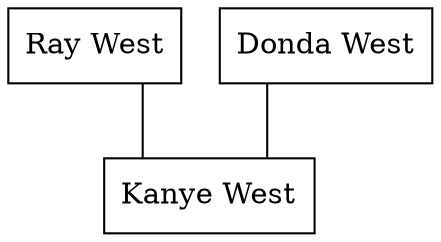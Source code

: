 
digraph
{
splines = ortho;
KanyeWest71435173069827304276677014890840405538 [shape=box, label = "Kanye West", color = black];
RayWest311824142581516262630679287810241490676 [shape=box, label = "Ray West", color = black];
DondaWest124017802087053741265812677180901734571 [shape=box, label = "Donda West", color = black];

DondaWest124017802087053741265812677180901734571 -> KanyeWest71435173069827304276677014890840405538 [dir=none];
RayWest311824142581516262630679287810241490676 -> KanyeWest71435173069827304276677014890840405538 [dir=none];
}